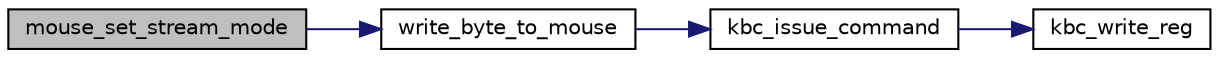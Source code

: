 digraph "mouse_set_stream_mode"
{
 // LATEX_PDF_SIZE
  edge [fontname="Helvetica",fontsize="10",labelfontname="Helvetica",labelfontsize="10"];
  node [fontname="Helvetica",fontsize="10",shape=record];
  rankdir="LR";
  Node1 [label="mouse_set_stream_mode",height=0.2,width=0.4,color="black", fillcolor="grey75", style="filled", fontcolor="black",tooltip="Sets the mouse to stream mode."];
  Node1 -> Node2 [color="midnightblue",fontsize="10",style="solid",fontname="Helvetica"];
  Node2 [label="write_byte_to_mouse",height=0.2,width=0.4,color="black", fillcolor="white", style="filled",URL="$group__kbc.html#gadc968ef8cbf8660fe0bac8237d65183e",tooltip="Issues a command to the mouse using the kbc."];
  Node2 -> Node3 [color="midnightblue",fontsize="10",style="solid",fontname="Helvetica"];
  Node3 [label="kbc_issue_command",height=0.2,width=0.4,color="black", fillcolor="white", style="filled",URL="$group__kbc.html#ga978c37bd6eca1b2724372aee45770670",tooltip="Issues a command to the kbc."];
  Node3 -> Node4 [color="midnightblue",fontsize="10",style="solid",fontname="Helvetica"];
  Node4 [label="kbc_write_reg",height=0.2,width=0.4,color="black", fillcolor="white", style="filled",URL="$group__kbc.html#ga628109931012fdfa144b55cc679a7fe9",tooltip="Writes a byte to a kbc register."];
}
